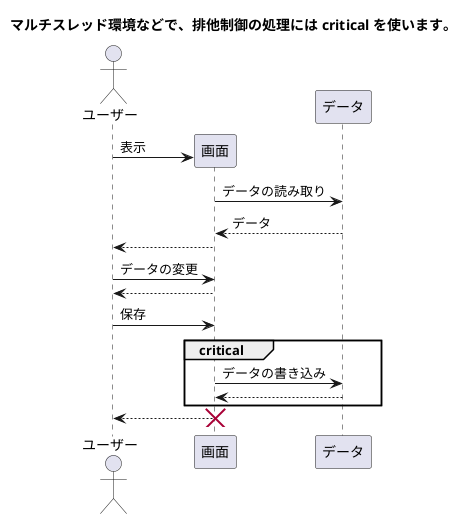 @startuml{plantuml_seq_cf_critical.png}
title マルチスレッド環境などで、排他制御の処理には critical を使います。
actor ユーザー as user
participant 画面 as view
participant データ as doc

create view
user -> view : 表示
view -> doc : データの読み取り
view <-- doc : データ
user <-- view

user -> view : データの変更
user <-- view

user -> view : 保存
critical
  view -> doc : データの書き込み
  view <-- doc
end
user <-- view
destroy view

@enduml
